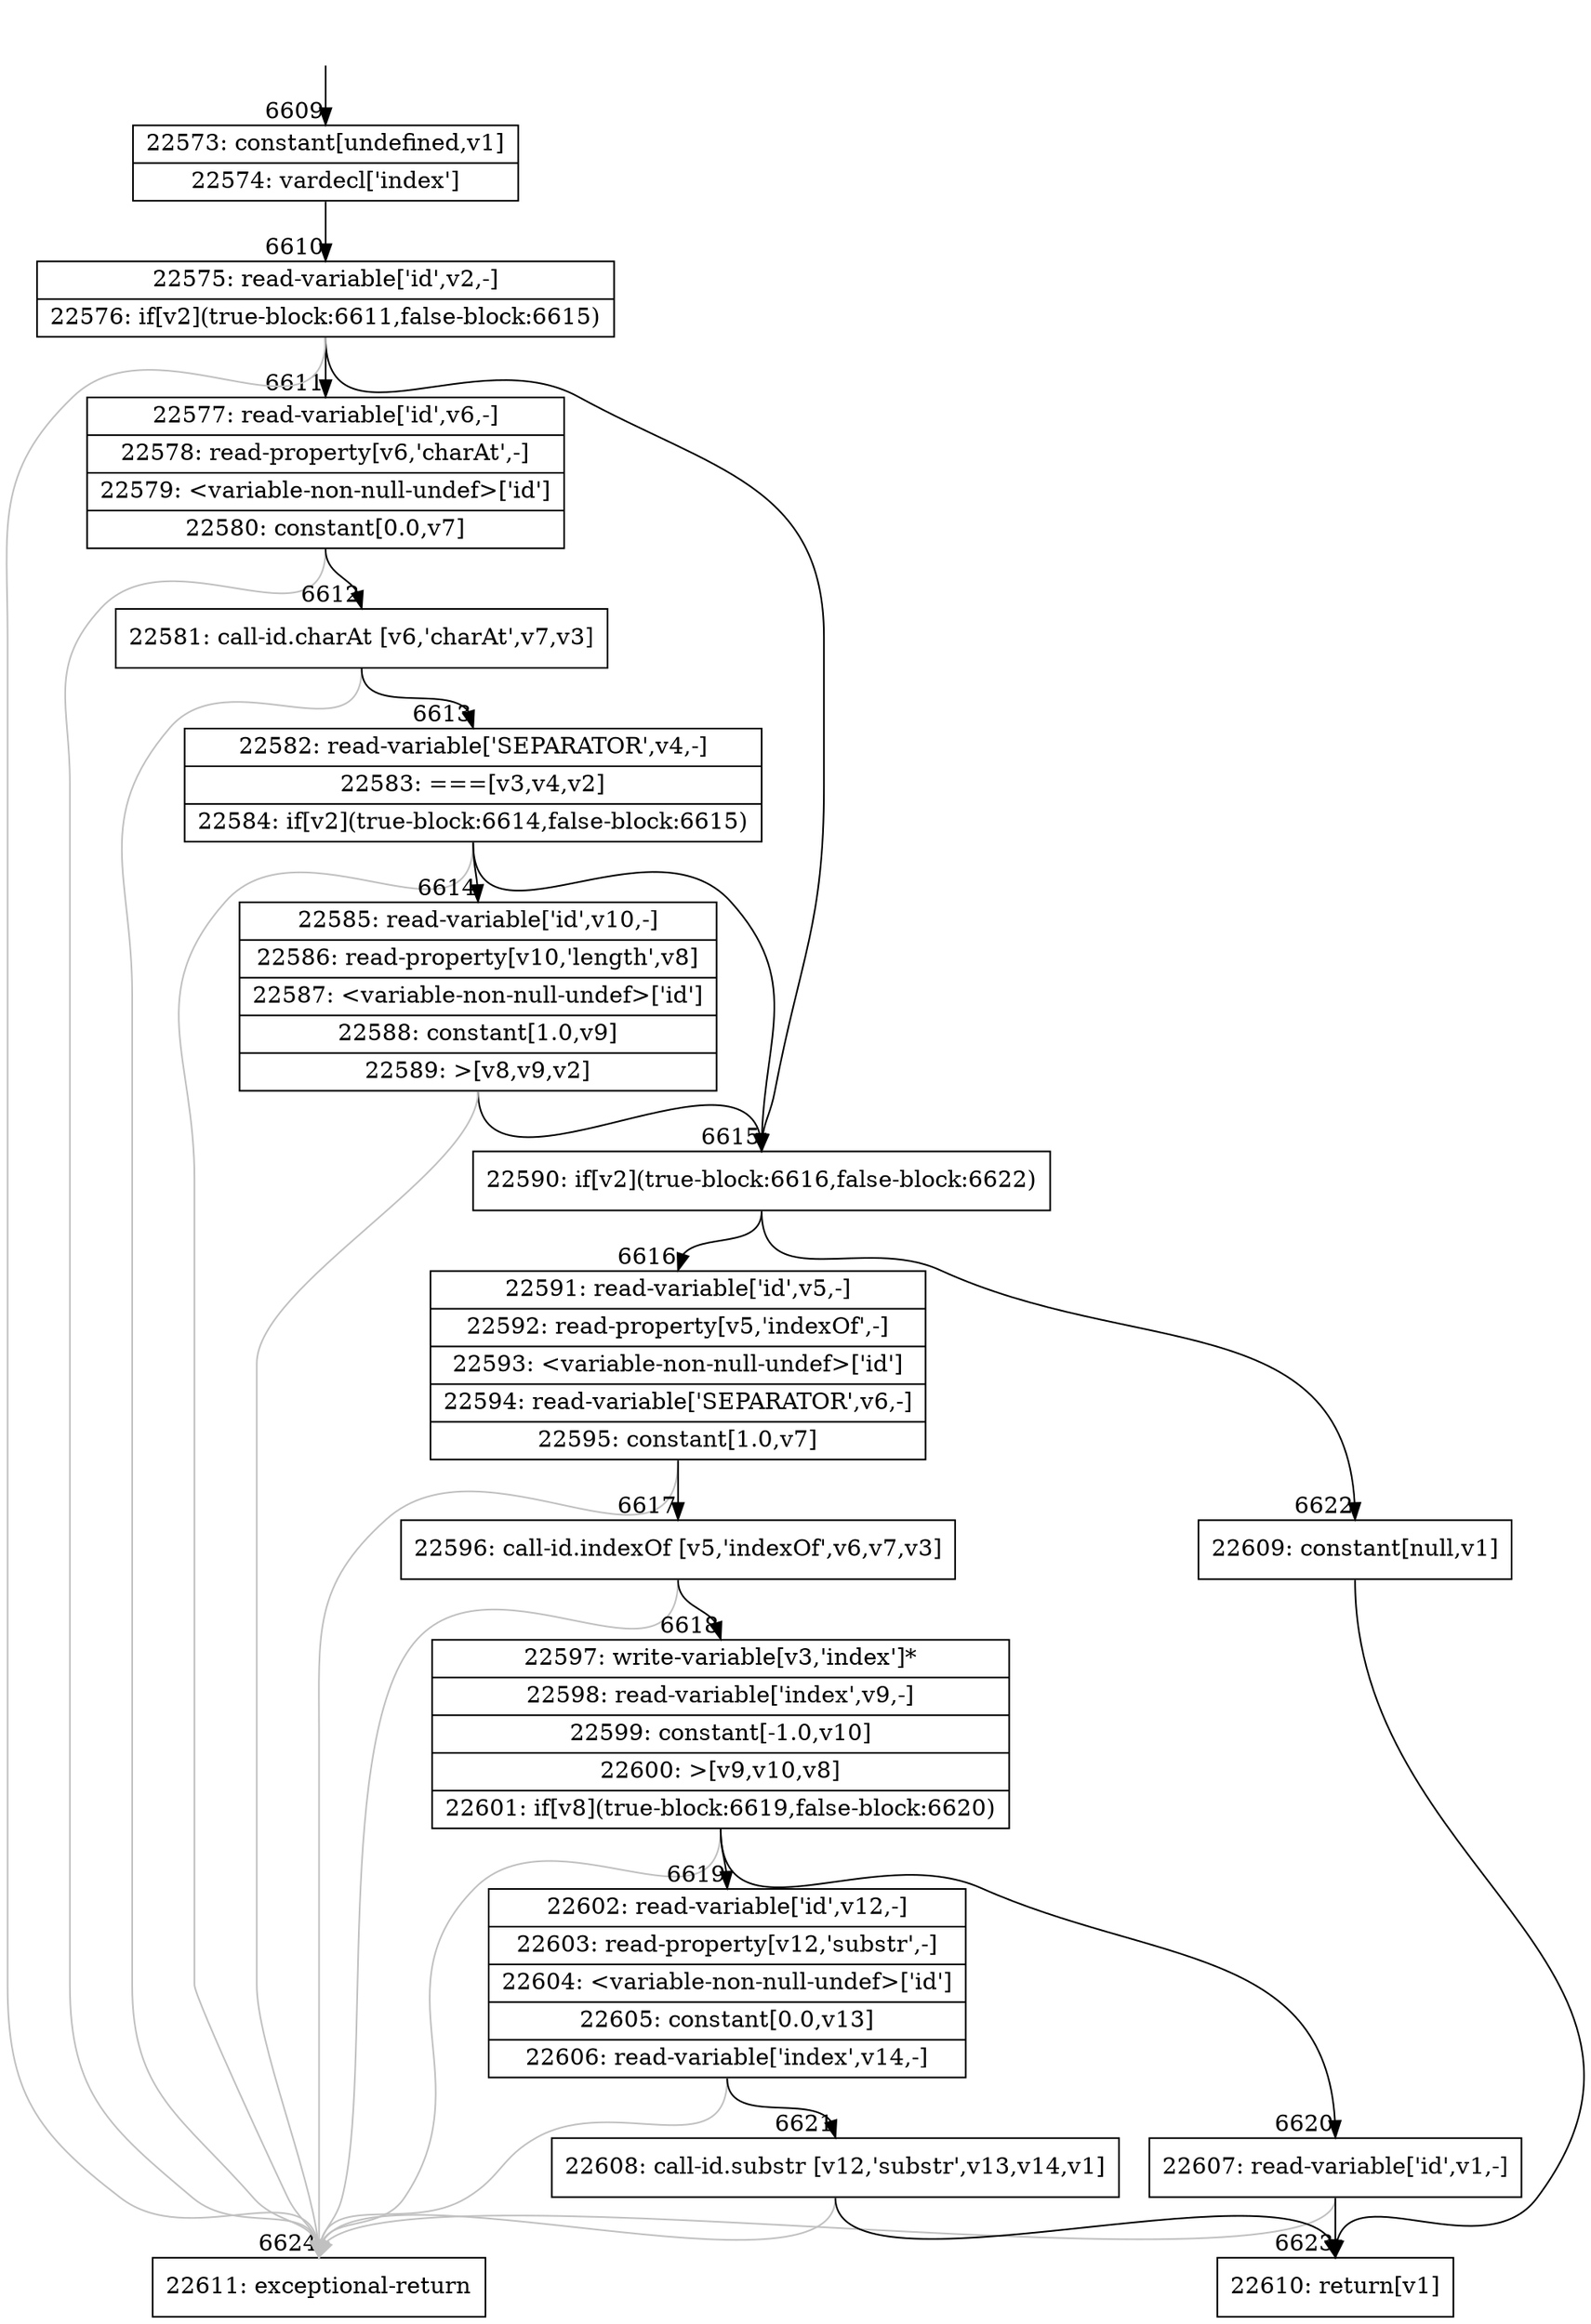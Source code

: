 digraph {
rankdir="TD"
BB_entry453[shape=none,label=""];
BB_entry453 -> BB6609 [tailport=s, headport=n, headlabel="    6609"]
BB6609 [shape=record label="{22573: constant[undefined,v1]|22574: vardecl['index']}" ] 
BB6609 -> BB6610 [tailport=s, headport=n, headlabel="      6610"]
BB6610 [shape=record label="{22575: read-variable['id',v2,-]|22576: if[v2](true-block:6611,false-block:6615)}" ] 
BB6610 -> BB6615 [tailport=s, headport=n, headlabel="      6615"]
BB6610 -> BB6611 [tailport=s, headport=n, headlabel="      6611"]
BB6610 -> BB6624 [tailport=s, headport=n, color=gray, headlabel="      6624"]
BB6611 [shape=record label="{22577: read-variable['id',v6,-]|22578: read-property[v6,'charAt',-]|22579: \<variable-non-null-undef\>['id']|22580: constant[0.0,v7]}" ] 
BB6611 -> BB6612 [tailport=s, headport=n, headlabel="      6612"]
BB6611 -> BB6624 [tailport=s, headport=n, color=gray]
BB6612 [shape=record label="{22581: call-id.charAt [v6,'charAt',v7,v3]}" ] 
BB6612 -> BB6613 [tailport=s, headport=n, headlabel="      6613"]
BB6612 -> BB6624 [tailport=s, headport=n, color=gray]
BB6613 [shape=record label="{22582: read-variable['SEPARATOR',v4,-]|22583: ===[v3,v4,v2]|22584: if[v2](true-block:6614,false-block:6615)}" ] 
BB6613 -> BB6615 [tailport=s, headport=n]
BB6613 -> BB6614 [tailport=s, headport=n, headlabel="      6614"]
BB6613 -> BB6624 [tailport=s, headport=n, color=gray]
BB6614 [shape=record label="{22585: read-variable['id',v10,-]|22586: read-property[v10,'length',v8]|22587: \<variable-non-null-undef\>['id']|22588: constant[1.0,v9]|22589: \>[v8,v9,v2]}" ] 
BB6614 -> BB6615 [tailport=s, headport=n]
BB6614 -> BB6624 [tailport=s, headport=n, color=gray]
BB6615 [shape=record label="{22590: if[v2](true-block:6616,false-block:6622)}" ] 
BB6615 -> BB6616 [tailport=s, headport=n, headlabel="      6616"]
BB6615 -> BB6622 [tailport=s, headport=n, headlabel="      6622"]
BB6616 [shape=record label="{22591: read-variable['id',v5,-]|22592: read-property[v5,'indexOf',-]|22593: \<variable-non-null-undef\>['id']|22594: read-variable['SEPARATOR',v6,-]|22595: constant[1.0,v7]}" ] 
BB6616 -> BB6617 [tailport=s, headport=n, headlabel="      6617"]
BB6616 -> BB6624 [tailport=s, headport=n, color=gray]
BB6617 [shape=record label="{22596: call-id.indexOf [v5,'indexOf',v6,v7,v3]}" ] 
BB6617 -> BB6618 [tailport=s, headport=n, headlabel="      6618"]
BB6617 -> BB6624 [tailport=s, headport=n, color=gray]
BB6618 [shape=record label="{22597: write-variable[v3,'index']*|22598: read-variable['index',v9,-]|22599: constant[-1.0,v10]|22600: \>[v9,v10,v8]|22601: if[v8](true-block:6619,false-block:6620)}" ] 
BB6618 -> BB6619 [tailport=s, headport=n, headlabel="      6619"]
BB6618 -> BB6620 [tailport=s, headport=n, headlabel="      6620"]
BB6618 -> BB6624 [tailport=s, headport=n, color=gray]
BB6619 [shape=record label="{22602: read-variable['id',v12,-]|22603: read-property[v12,'substr',-]|22604: \<variable-non-null-undef\>['id']|22605: constant[0.0,v13]|22606: read-variable['index',v14,-]}" ] 
BB6619 -> BB6621 [tailport=s, headport=n, headlabel="      6621"]
BB6619 -> BB6624 [tailport=s, headport=n, color=gray]
BB6620 [shape=record label="{22607: read-variable['id',v1,-]}" ] 
BB6620 -> BB6623 [tailport=s, headport=n, headlabel="      6623"]
BB6620 -> BB6624 [tailport=s, headport=n, color=gray]
BB6621 [shape=record label="{22608: call-id.substr [v12,'substr',v13,v14,v1]}" ] 
BB6621 -> BB6623 [tailport=s, headport=n]
BB6621 -> BB6624 [tailport=s, headport=n, color=gray]
BB6622 [shape=record label="{22609: constant[null,v1]}" ] 
BB6622 -> BB6623 [tailport=s, headport=n]
BB6623 [shape=record label="{22610: return[v1]}" ] 
BB6624 [shape=record label="{22611: exceptional-return}" ] 
//#$~ 11540
}

